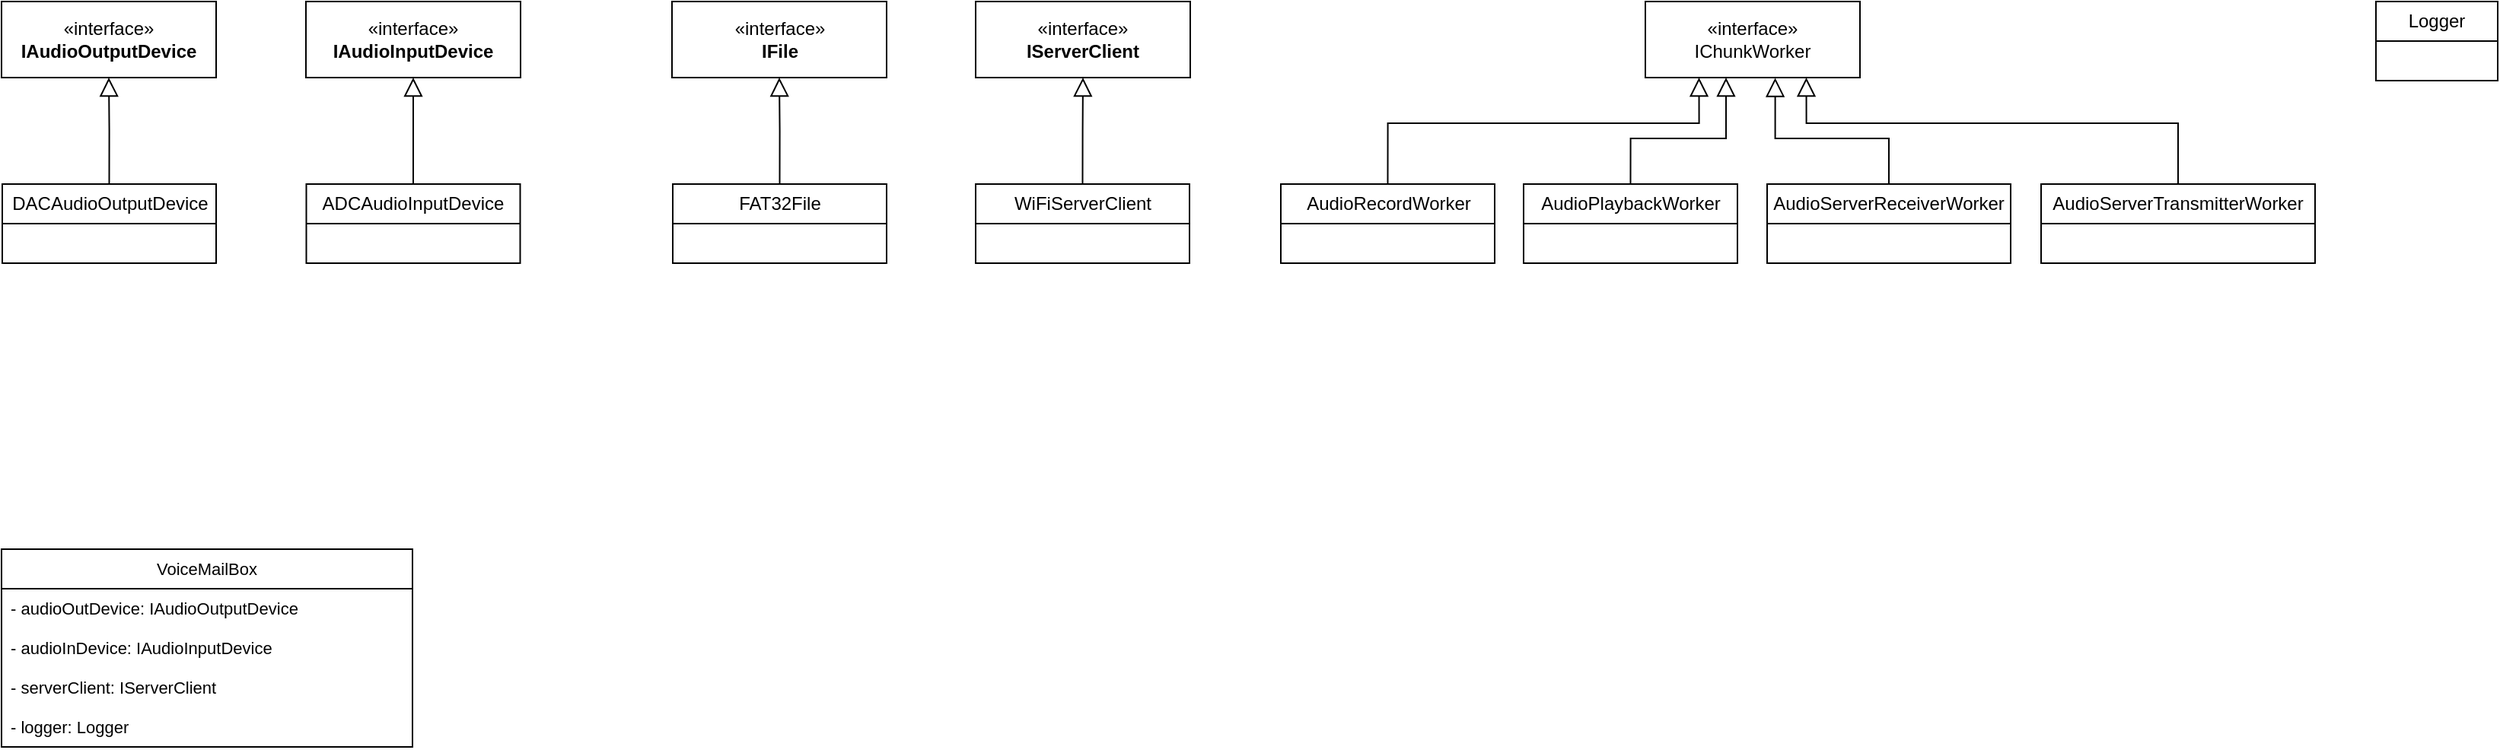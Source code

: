 <mxfile version="26.1.0">
  <diagram name="Seite-1" id="Im3wna46IzpkngGit5w0">
    <mxGraphModel dx="1400" dy="756" grid="1" gridSize="10" guides="1" tooltips="1" connect="1" arrows="1" fold="1" page="1" pageScale="1" pageWidth="827" pageHeight="1169" math="0" shadow="0">
      <root>
        <mxCell id="0" />
        <mxCell id="1" parent="0" />
        <mxCell id="uyDwGiocfHLrgJaJnz-H-1" value="«interface»&lt;br&gt;&lt;div&gt;&lt;b&gt;IAudioOutputDevice&lt;/b&gt;&lt;/div&gt;" style="html=1;whiteSpace=wrap;" vertex="1" parent="1">
          <mxGeometry x="40" y="320" width="141" height="50" as="geometry" />
        </mxCell>
        <mxCell id="uyDwGiocfHLrgJaJnz-H-2" value="«interface»&lt;br&gt;&lt;div&gt;&lt;b&gt;IAudioInputDevice&lt;/b&gt;&lt;/div&gt;" style="html=1;whiteSpace=wrap;" vertex="1" parent="1">
          <mxGeometry x="240" y="320" width="141" height="50" as="geometry" />
        </mxCell>
        <mxCell id="uyDwGiocfHLrgJaJnz-H-11" style="edgeStyle=orthogonalEdgeStyle;rounded=0;orthogonalLoop=1;jettySize=auto;html=1;exitX=0.5;exitY=0;exitDx=0;exitDy=0;entryX=0.5;entryY=1;entryDx=0;entryDy=0;endArrow=block;endFill=0;strokeWidth=1;endSize=10;" edge="1" parent="1" source="uyDwGiocfHLrgJaJnz-H-4" target="uyDwGiocfHLrgJaJnz-H-10">
          <mxGeometry relative="1" as="geometry" />
        </mxCell>
        <mxCell id="uyDwGiocfHLrgJaJnz-H-4" value="FAT32File" style="swimlane;fontStyle=0;childLayout=stackLayout;horizontal=1;startSize=26;fillColor=none;horizontalStack=0;resizeParent=1;resizeParentMax=0;resizeLast=0;collapsible=1;marginBottom=0;whiteSpace=wrap;html=1;" vertex="1" parent="1">
          <mxGeometry x="481" y="440" width="140.5" height="52" as="geometry" />
        </mxCell>
        <mxCell id="uyDwGiocfHLrgJaJnz-H-10" value="«interface»&lt;br&gt;&lt;div&gt;&lt;b&gt;IFile&lt;/b&gt;&lt;/div&gt;" style="html=1;whiteSpace=wrap;" vertex="1" parent="1">
          <mxGeometry x="480.5" y="320" width="141" height="50" as="geometry" />
        </mxCell>
        <mxCell id="uyDwGiocfHLrgJaJnz-H-14" style="edgeStyle=orthogonalEdgeStyle;rounded=0;orthogonalLoop=1;jettySize=auto;html=1;exitX=0.5;exitY=0;exitDx=0;exitDy=0;entryX=0.5;entryY=1;entryDx=0;entryDy=0;endArrow=block;endFill=0;endSize=10;" edge="1" parent="1" source="uyDwGiocfHLrgJaJnz-H-13" target="uyDwGiocfHLrgJaJnz-H-2">
          <mxGeometry relative="1" as="geometry" />
        </mxCell>
        <mxCell id="uyDwGiocfHLrgJaJnz-H-13" value="&lt;div&gt;ADCAudioInputDevice&lt;/div&gt;" style="swimlane;fontStyle=0;childLayout=stackLayout;horizontal=1;startSize=26;fillColor=none;horizontalStack=0;resizeParent=1;resizeParentMax=0;resizeLast=0;collapsible=1;marginBottom=0;whiteSpace=wrap;html=1;" vertex="1" parent="1">
          <mxGeometry x="240.25" y="440" width="140.5" height="52" as="geometry" />
        </mxCell>
        <mxCell id="uyDwGiocfHLrgJaJnz-H-16" style="edgeStyle=orthogonalEdgeStyle;rounded=0;orthogonalLoop=1;jettySize=auto;html=1;exitX=0.5;exitY=0;exitDx=0;exitDy=0;entryX=0.5;entryY=1;entryDx=0;entryDy=0;endArrow=block;endFill=0;endSize=10;" edge="1" parent="1" source="uyDwGiocfHLrgJaJnz-H-15" target="uyDwGiocfHLrgJaJnz-H-1">
          <mxGeometry relative="1" as="geometry" />
        </mxCell>
        <mxCell id="uyDwGiocfHLrgJaJnz-H-15" value="DACAudioOutputDevice" style="swimlane;fontStyle=0;childLayout=stackLayout;horizontal=1;startSize=26;fillColor=none;horizontalStack=0;resizeParent=1;resizeParentMax=0;resizeLast=0;collapsible=1;marginBottom=0;whiteSpace=wrap;html=1;" vertex="1" parent="1">
          <mxGeometry x="40.5" y="440" width="140.5" height="52" as="geometry" />
        </mxCell>
        <mxCell id="uyDwGiocfHLrgJaJnz-H-17" value="«interface»&lt;br&gt;&lt;div&gt;&lt;b&gt;IServerClient&lt;/b&gt;&lt;/div&gt;" style="html=1;whiteSpace=wrap;" vertex="1" parent="1">
          <mxGeometry x="680" y="320" width="141" height="50" as="geometry" />
        </mxCell>
        <mxCell id="uyDwGiocfHLrgJaJnz-H-20" style="edgeStyle=orthogonalEdgeStyle;rounded=0;orthogonalLoop=1;jettySize=auto;html=1;exitX=0.5;exitY=0;exitDx=0;exitDy=0;entryX=0.5;entryY=1;entryDx=0;entryDy=0;endArrow=block;endFill=0;endSize=10;" edge="1" parent="1" source="uyDwGiocfHLrgJaJnz-H-19" target="uyDwGiocfHLrgJaJnz-H-17">
          <mxGeometry relative="1" as="geometry" />
        </mxCell>
        <mxCell id="uyDwGiocfHLrgJaJnz-H-19" value="WiFiServerClient" style="swimlane;fontStyle=0;childLayout=stackLayout;horizontal=1;startSize=26;fillColor=none;horizontalStack=0;resizeParent=1;resizeParentMax=0;resizeLast=0;collapsible=1;marginBottom=0;whiteSpace=wrap;html=1;" vertex="1" parent="1">
          <mxGeometry x="680" y="440" width="140.5" height="52" as="geometry" />
        </mxCell>
        <mxCell id="uyDwGiocfHLrgJaJnz-H-21" value="«interface»&lt;br&gt;&lt;div&gt;IChunkWorker&lt;/div&gt;" style="html=1;whiteSpace=wrap;" vertex="1" parent="1">
          <mxGeometry x="1120" y="320" width="141" height="50" as="geometry" />
        </mxCell>
        <mxCell id="uyDwGiocfHLrgJaJnz-H-27" style="edgeStyle=orthogonalEdgeStyle;rounded=0;orthogonalLoop=1;jettySize=auto;html=1;exitX=0.5;exitY=0;exitDx=0;exitDy=0;entryX=0.25;entryY=1;entryDx=0;entryDy=0;endSize=10;endArrow=block;endFill=0;" edge="1" parent="1" source="uyDwGiocfHLrgJaJnz-H-23" target="uyDwGiocfHLrgJaJnz-H-21">
          <mxGeometry relative="1" as="geometry">
            <Array as="points">
              <mxPoint x="951" y="400" />
              <mxPoint x="1155" y="400" />
            </Array>
          </mxGeometry>
        </mxCell>
        <mxCell id="uyDwGiocfHLrgJaJnz-H-23" value="AudioRecordWorker" style="swimlane;fontStyle=0;childLayout=stackLayout;horizontal=1;startSize=26;fillColor=none;horizontalStack=0;resizeParent=1;resizeParentMax=0;resizeLast=0;collapsible=1;marginBottom=0;whiteSpace=wrap;html=1;" vertex="1" parent="1">
          <mxGeometry x="880.5" y="440" width="140.5" height="52" as="geometry" />
        </mxCell>
        <mxCell id="uyDwGiocfHLrgJaJnz-H-32" style="edgeStyle=orthogonalEdgeStyle;shape=connector;rounded=0;orthogonalLoop=1;jettySize=auto;html=1;exitX=0.5;exitY=0;exitDx=0;exitDy=0;strokeColor=default;align=center;verticalAlign=middle;fontFamily=Helvetica;fontSize=11;fontColor=default;labelBackgroundColor=default;endArrow=block;endFill=0;endSize=10;" edge="1" parent="1" source="uyDwGiocfHLrgJaJnz-H-24">
          <mxGeometry relative="1" as="geometry">
            <mxPoint x="1173" y="370" as="targetPoint" />
            <Array as="points">
              <mxPoint x="1110" y="410" />
              <mxPoint x="1173" y="410" />
            </Array>
          </mxGeometry>
        </mxCell>
        <mxCell id="uyDwGiocfHLrgJaJnz-H-24" value="AudioPlaybackWorker" style="swimlane;fontStyle=0;childLayout=stackLayout;horizontal=1;startSize=26;fillColor=none;horizontalStack=0;resizeParent=1;resizeParentMax=0;resizeLast=0;collapsible=1;marginBottom=0;whiteSpace=wrap;html=1;" vertex="1" parent="1">
          <mxGeometry x="1040" y="440" width="140.5" height="52" as="geometry" />
        </mxCell>
        <mxCell id="uyDwGiocfHLrgJaJnz-H-30" style="edgeStyle=orthogonalEdgeStyle;shape=connector;rounded=0;orthogonalLoop=1;jettySize=auto;html=1;exitX=0.5;exitY=0;exitDx=0;exitDy=0;entryX=0.605;entryY=1.004;entryDx=0;entryDy=0;strokeColor=default;align=center;verticalAlign=middle;fontFamily=Helvetica;fontSize=11;fontColor=default;labelBackgroundColor=default;endArrow=block;endFill=0;endSize=10;entryPerimeter=0;" edge="1" parent="1" source="uyDwGiocfHLrgJaJnz-H-25" target="uyDwGiocfHLrgJaJnz-H-21">
          <mxGeometry relative="1" as="geometry">
            <Array as="points">
              <mxPoint x="1280" y="410" />
              <mxPoint x="1205" y="410" />
            </Array>
          </mxGeometry>
        </mxCell>
        <mxCell id="uyDwGiocfHLrgJaJnz-H-25" value="AudioServerReceiverWorker" style="swimlane;fontStyle=0;childLayout=stackLayout;horizontal=1;startSize=26;fillColor=none;horizontalStack=0;resizeParent=1;resizeParentMax=0;resizeLast=0;collapsible=1;marginBottom=0;whiteSpace=wrap;html=1;" vertex="1" parent="1">
          <mxGeometry x="1200" y="440" width="160" height="52" as="geometry" />
        </mxCell>
        <mxCell id="uyDwGiocfHLrgJaJnz-H-31" style="edgeStyle=orthogonalEdgeStyle;shape=connector;rounded=0;orthogonalLoop=1;jettySize=auto;html=1;exitX=0.5;exitY=0;exitDx=0;exitDy=0;entryX=0.75;entryY=1;entryDx=0;entryDy=0;strokeColor=default;align=center;verticalAlign=middle;fontFamily=Helvetica;fontSize=11;fontColor=default;labelBackgroundColor=default;endArrow=block;endFill=0;endSize=10;" edge="1" parent="1" source="uyDwGiocfHLrgJaJnz-H-26" target="uyDwGiocfHLrgJaJnz-H-21">
          <mxGeometry relative="1" as="geometry">
            <Array as="points">
              <mxPoint x="1470" y="400" />
              <mxPoint x="1226" y="400" />
            </Array>
          </mxGeometry>
        </mxCell>
        <mxCell id="uyDwGiocfHLrgJaJnz-H-26" value="AudioServerTransmitterWorker" style="swimlane;fontStyle=0;childLayout=stackLayout;horizontal=1;startSize=26;fillColor=none;horizontalStack=0;resizeParent=1;resizeParentMax=0;resizeLast=0;collapsible=1;marginBottom=0;whiteSpace=wrap;html=1;" vertex="1" parent="1">
          <mxGeometry x="1380" y="440" width="180" height="52" as="geometry" />
        </mxCell>
        <mxCell id="uyDwGiocfHLrgJaJnz-H-33" value="Logger" style="swimlane;fontStyle=0;childLayout=stackLayout;horizontal=1;startSize=26;fillColor=none;horizontalStack=0;resizeParent=1;resizeParentMax=0;resizeLast=0;collapsible=1;marginBottom=0;whiteSpace=wrap;html=1;" vertex="1" parent="1">
          <mxGeometry x="1600" y="320" width="80" height="52" as="geometry" />
        </mxCell>
        <mxCell id="uyDwGiocfHLrgJaJnz-H-34" value="VoiceMailBox" style="swimlane;fontStyle=0;childLayout=stackLayout;horizontal=1;startSize=26;fillColor=none;horizontalStack=0;resizeParent=1;resizeParentMax=0;resizeLast=0;collapsible=1;marginBottom=0;whiteSpace=wrap;html=1;fontFamily=Helvetica;fontSize=11;fontColor=default;labelBackgroundColor=default;" vertex="1" parent="1">
          <mxGeometry x="40" y="680" width="270" height="130" as="geometry" />
        </mxCell>
        <mxCell id="uyDwGiocfHLrgJaJnz-H-35" value="- audioOutDevice: IAudioOutputDevice" style="text;strokeColor=none;fillColor=none;align=left;verticalAlign=top;spacingLeft=4;spacingRight=4;overflow=hidden;rotatable=0;points=[[0,0.5],[1,0.5]];portConstraint=eastwest;whiteSpace=wrap;html=1;fontFamily=Helvetica;fontSize=11;fontColor=default;labelBackgroundColor=default;" vertex="1" parent="uyDwGiocfHLrgJaJnz-H-34">
          <mxGeometry y="26" width="270" height="26" as="geometry" />
        </mxCell>
        <mxCell id="uyDwGiocfHLrgJaJnz-H-36" value="- audioInDevice: IAudioInputDevice" style="text;strokeColor=none;fillColor=none;align=left;verticalAlign=top;spacingLeft=4;spacingRight=4;overflow=hidden;rotatable=0;points=[[0,0.5],[1,0.5]];portConstraint=eastwest;whiteSpace=wrap;html=1;fontFamily=Helvetica;fontSize=11;fontColor=default;labelBackgroundColor=default;" vertex="1" parent="uyDwGiocfHLrgJaJnz-H-34">
          <mxGeometry y="52" width="270" height="26" as="geometry" />
        </mxCell>
        <mxCell id="uyDwGiocfHLrgJaJnz-H-37" value="- serverClient: IServerClient" style="text;strokeColor=none;fillColor=none;align=left;verticalAlign=top;spacingLeft=4;spacingRight=4;overflow=hidden;rotatable=0;points=[[0,0.5],[1,0.5]];portConstraint=eastwest;whiteSpace=wrap;html=1;fontFamily=Helvetica;fontSize=11;fontColor=default;labelBackgroundColor=default;" vertex="1" parent="uyDwGiocfHLrgJaJnz-H-34">
          <mxGeometry y="78" width="270" height="26" as="geometry" />
        </mxCell>
        <mxCell id="uyDwGiocfHLrgJaJnz-H-38" value="- logger: Logger" style="text;strokeColor=none;fillColor=none;align=left;verticalAlign=top;spacingLeft=4;spacingRight=4;overflow=hidden;rotatable=0;points=[[0,0.5],[1,0.5]];portConstraint=eastwest;whiteSpace=wrap;html=1;fontFamily=Helvetica;fontSize=11;fontColor=default;labelBackgroundColor=default;" vertex="1" parent="uyDwGiocfHLrgJaJnz-H-34">
          <mxGeometry y="104" width="270" height="26" as="geometry" />
        </mxCell>
      </root>
    </mxGraphModel>
  </diagram>
</mxfile>
